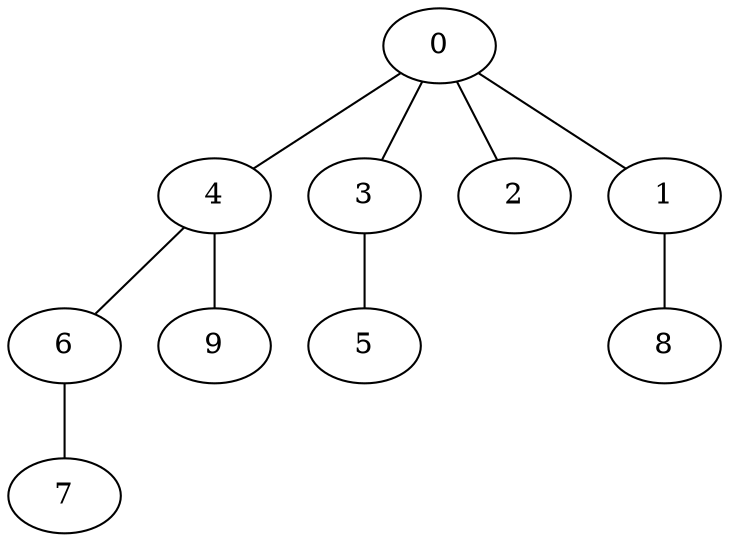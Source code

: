 graph 666{
0  [Label = "0 (0.00)"]
4  [Label = "4 (0.40)"]
6  [Label = "6 (1.82)"]
3  [Label = "3 (4.03)"]
2  [Label = "2 (4.85)"]
1  [Label = "1 (4.88)"]
5  [Label = "5 (5.03)"]
9  [Label = "9 (5.95)"]
7  [Label = "7 (8.19)"]
8  [Label = "8 (10.30)"]

0--4
4--6
0--3
0--2
0--1
3--5
4--9
6--7
1--8
}
